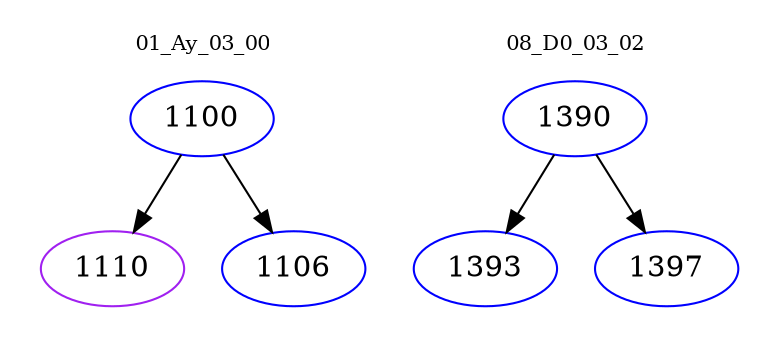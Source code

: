 digraph{
subgraph cluster_0 {
color = white
label = "01_Ay_03_00";
fontsize=10;
T0_1100 [label="1100", color="blue"]
T0_1100 -> T0_1110 [color="black"]
T0_1110 [label="1110", color="purple"]
T0_1100 -> T0_1106 [color="black"]
T0_1106 [label="1106", color="blue"]
}
subgraph cluster_1 {
color = white
label = "08_D0_03_02";
fontsize=10;
T1_1390 [label="1390", color="blue"]
T1_1390 -> T1_1393 [color="black"]
T1_1393 [label="1393", color="blue"]
T1_1390 -> T1_1397 [color="black"]
T1_1397 [label="1397", color="blue"]
}
}
